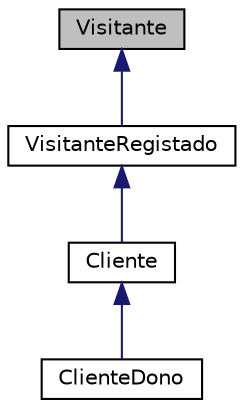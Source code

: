 digraph "Visitante"
{
 // LATEX_PDF_SIZE
  edge [fontname="Helvetica",fontsize="10",labelfontname="Helvetica",labelfontsize="10"];
  node [fontname="Helvetica",fontsize="10",shape=record];
  Node1 [label="Visitante",height=0.2,width=0.4,color="black", fillcolor="grey75", style="filled", fontcolor="black",tooltip=" "];
  Node1 -> Node2 [dir="back",color="midnightblue",fontsize="10",style="solid",fontname="Helvetica"];
  Node2 [label="VisitanteRegistado",height=0.2,width=0.4,color="black", fillcolor="white", style="filled",URL="$class_visitante_registado.html",tooltip=" "];
  Node2 -> Node3 [dir="back",color="midnightblue",fontsize="10",style="solid",fontname="Helvetica"];
  Node3 [label="Cliente",height=0.2,width=0.4,color="black", fillcolor="white", style="filled",URL="$class_cliente.html",tooltip=" "];
  Node3 -> Node4 [dir="back",color="midnightblue",fontsize="10",style="solid",fontname="Helvetica"];
  Node4 [label="ClienteDono",height=0.2,width=0.4,color="black", fillcolor="white", style="filled",URL="$class_cliente_dono.html",tooltip=" "];
}
